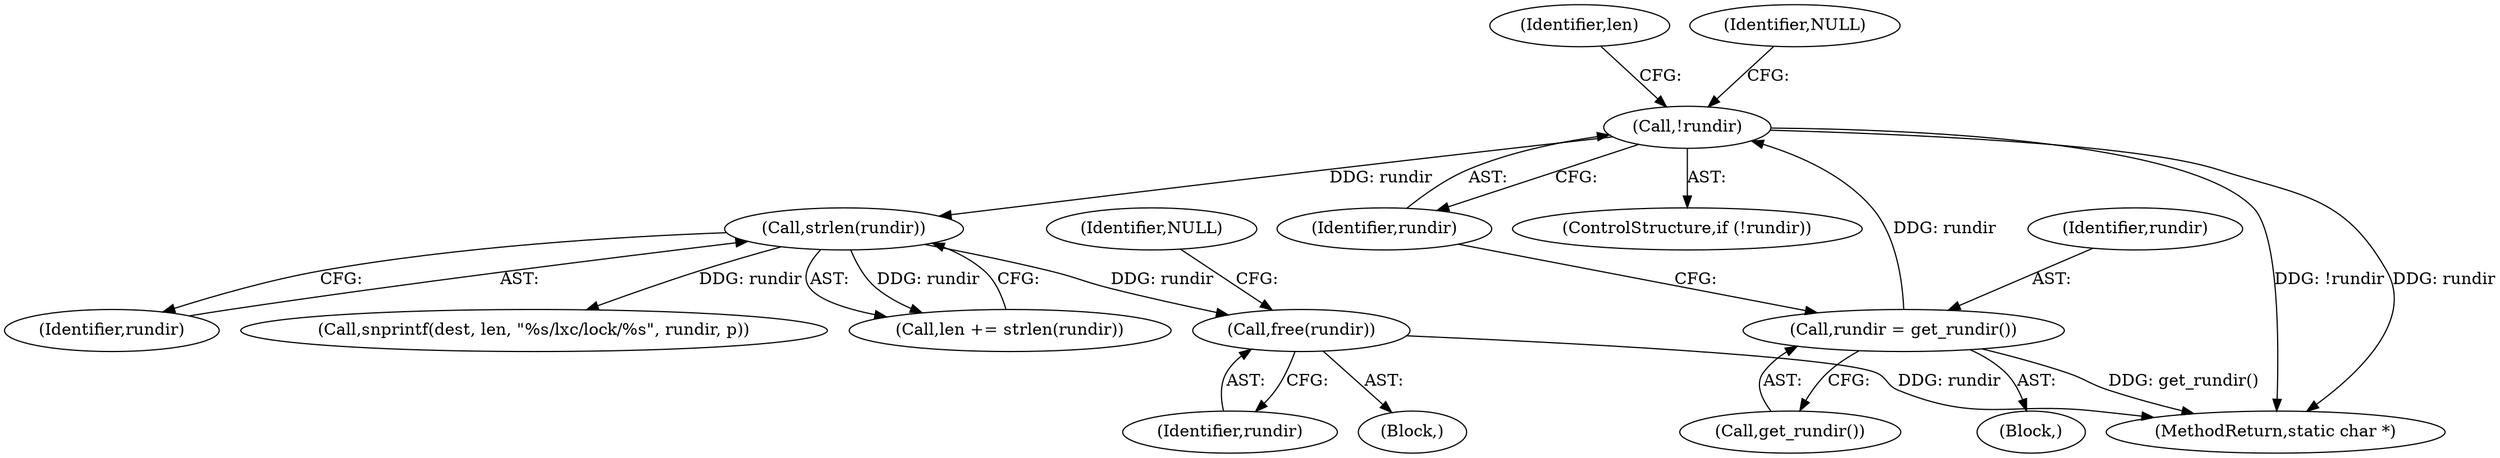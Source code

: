 digraph "0_lxc_72cf81f6a3404e35028567db2c99a90406e9c6e6@API" {
"1000142" [label="(Call,free(rundir))"];
"1000132" [label="(Call,strlen(rundir))"];
"1000126" [label="(Call,!rundir)"];
"1000122" [label="(Call,rundir = get_rundir())"];
"1000133" [label="(Identifier,rundir)"];
"1000142" [label="(Call,free(rundir))"];
"1000105" [label="(Block,)"];
"1000126" [label="(Call,!rundir)"];
"1000122" [label="(Call,rundir = get_rundir())"];
"1000131" [label="(Identifier,len)"];
"1000124" [label="(Call,get_rundir())"];
"1000145" [label="(Identifier,NULL)"];
"1000148" [label="(Call,snprintf(dest, len, \"%s/lxc/lock/%s\", rundir, p))"];
"1000132" [label="(Call,strlen(rundir))"];
"1000123" [label="(Identifier,rundir)"];
"1000129" [label="(Identifier,NULL)"];
"1000127" [label="(Identifier,rundir)"];
"1000125" [label="(ControlStructure,if (!rundir))"];
"1000211" [label="(MethodReturn,static char *)"];
"1000141" [label="(Block,)"];
"1000130" [label="(Call,len += strlen(rundir))"];
"1000143" [label="(Identifier,rundir)"];
"1000142" -> "1000141"  [label="AST: "];
"1000142" -> "1000143"  [label="CFG: "];
"1000143" -> "1000142"  [label="AST: "];
"1000145" -> "1000142"  [label="CFG: "];
"1000142" -> "1000211"  [label="DDG: rundir"];
"1000132" -> "1000142"  [label="DDG: rundir"];
"1000132" -> "1000130"  [label="AST: "];
"1000132" -> "1000133"  [label="CFG: "];
"1000133" -> "1000132"  [label="AST: "];
"1000130" -> "1000132"  [label="CFG: "];
"1000132" -> "1000130"  [label="DDG: rundir"];
"1000126" -> "1000132"  [label="DDG: rundir"];
"1000132" -> "1000148"  [label="DDG: rundir"];
"1000126" -> "1000125"  [label="AST: "];
"1000126" -> "1000127"  [label="CFG: "];
"1000127" -> "1000126"  [label="AST: "];
"1000129" -> "1000126"  [label="CFG: "];
"1000131" -> "1000126"  [label="CFG: "];
"1000126" -> "1000211"  [label="DDG: !rundir"];
"1000126" -> "1000211"  [label="DDG: rundir"];
"1000122" -> "1000126"  [label="DDG: rundir"];
"1000122" -> "1000105"  [label="AST: "];
"1000122" -> "1000124"  [label="CFG: "];
"1000123" -> "1000122"  [label="AST: "];
"1000124" -> "1000122"  [label="AST: "];
"1000127" -> "1000122"  [label="CFG: "];
"1000122" -> "1000211"  [label="DDG: get_rundir()"];
}
